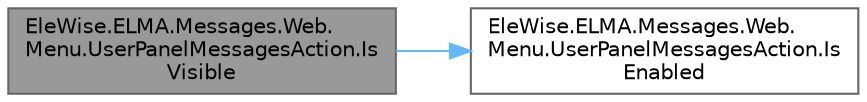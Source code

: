 digraph "EleWise.ELMA.Messages.Web.Menu.UserPanelMessagesAction.IsVisible"
{
 // LATEX_PDF_SIZE
  bgcolor="transparent";
  edge [fontname=Helvetica,fontsize=10,labelfontname=Helvetica,labelfontsize=10];
  node [fontname=Helvetica,fontsize=10,shape=box,height=0.2,width=0.4];
  rankdir="LR";
  Node1 [id="Node000001",label="EleWise.ELMA.Messages.Web.\lMenu.UserPanelMessagesAction.Is\lVisible",height=0.2,width=0.4,color="gray40", fillcolor="grey60", style="filled", fontcolor="black",tooltip="Нужно ли отображать действие в данный момент"];
  Node1 -> Node2 [id="edge1_Node000001_Node000002",color="steelblue1",style="solid",tooltip=" "];
  Node2 [id="Node000002",label="EleWise.ELMA.Messages.Web.\lMenu.UserPanelMessagesAction.Is\lEnabled",height=0.2,width=0.4,color="grey40", fillcolor="white", style="filled",URL="$class_ele_wise_1_1_e_l_m_a_1_1_messages_1_1_web_1_1_menu_1_1_user_panel_messages_action.html#abdb8d9d63cdf6c3de20b9288d33314f7",tooltip=" "];
}
